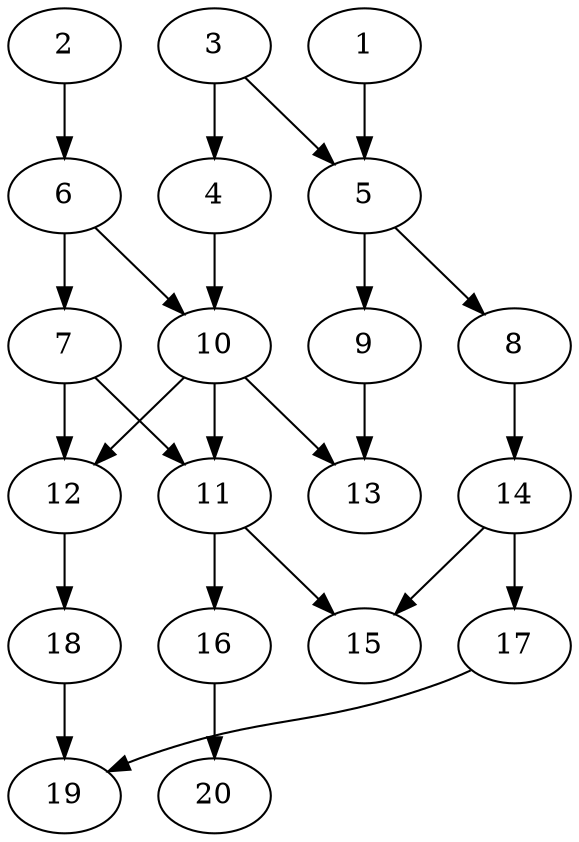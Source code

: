 // DAG automatically generated by daggen at Sat Jul 27 15:34:46 2019
// ./daggen --dot -n 20 --ccr 0.5 --fat 0.4 --regular 0.5 --density 0.4 --mindata 5242880 --maxdata 52428800 
digraph G {
  1 [size="51730432", alpha="0.17", expect_size="25865216"] 
  1 -> 5 [size ="25865216"]
  2 [size="74194944", alpha="0.08", expect_size="37097472"] 
  2 -> 6 [size ="37097472"]
  3 [size="86704128", alpha="0.09", expect_size="43352064"] 
  3 -> 4 [size ="43352064"]
  3 -> 5 [size ="43352064"]
  4 [size="104224768", alpha="0.18", expect_size="52112384"] 
  4 -> 10 [size ="52112384"]
  5 [size="103968768", alpha="0.13", expect_size="51984384"] 
  5 -> 8 [size ="51984384"]
  5 -> 9 [size ="51984384"]
  6 [size="30001152", alpha="0.04", expect_size="15000576"] 
  6 -> 7 [size ="15000576"]
  6 -> 10 [size ="15000576"]
  7 [size="37556224", alpha="0.10", expect_size="18778112"] 
  7 -> 11 [size ="18778112"]
  7 -> 12 [size ="18778112"]
  8 [size="12503040", alpha="0.13", expect_size="6251520"] 
  8 -> 14 [size ="6251520"]
  9 [size="14002176", alpha="0.09", expect_size="7001088"] 
  9 -> 13 [size ="7001088"]
  10 [size="96354304", alpha="0.06", expect_size="48177152"] 
  10 -> 11 [size ="48177152"]
  10 -> 12 [size ="48177152"]
  10 -> 13 [size ="48177152"]
  11 [size="74135552", alpha="0.18", expect_size="37067776"] 
  11 -> 15 [size ="37067776"]
  11 -> 16 [size ="37067776"]
  12 [size="58376192", alpha="0.16", expect_size="29188096"] 
  12 -> 18 [size ="29188096"]
  13 [size="95215616", alpha="0.03", expect_size="47607808"] 
  14 [size="44113920", alpha="0.20", expect_size="22056960"] 
  14 -> 15 [size ="22056960"]
  14 -> 17 [size ="22056960"]
  15 [size="35815424", alpha="0.17", expect_size="17907712"] 
  16 [size="98902016", alpha="0.14", expect_size="49451008"] 
  16 -> 20 [size ="49451008"]
  17 [size="22431744", alpha="0.03", expect_size="11215872"] 
  17 -> 19 [size ="11215872"]
  18 [size="71700480", alpha="0.19", expect_size="35850240"] 
  18 -> 19 [size ="35850240"]
  19 [size="40591360", alpha="0.07", expect_size="20295680"] 
  20 [size="83292160", alpha="0.13", expect_size="41646080"] 
}
